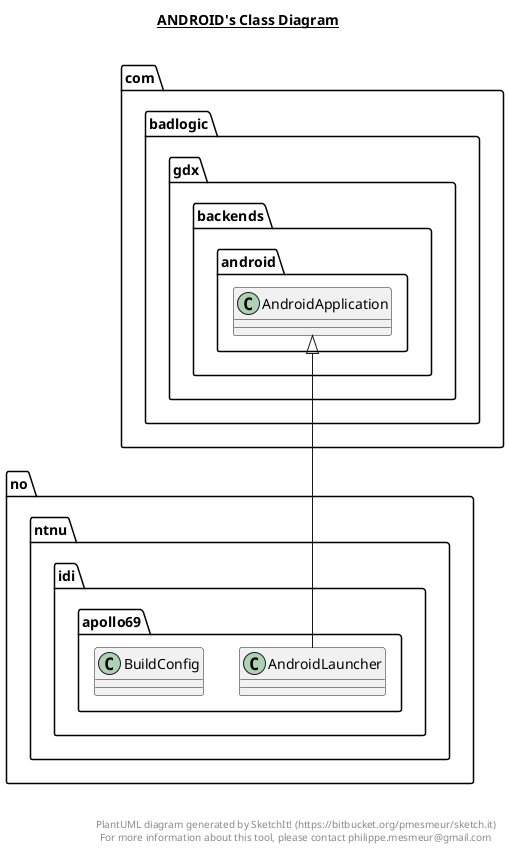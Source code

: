 @startuml

title __ANDROID's Class Diagram__\n

  namespace no.ntnu.idi.apollo69 {
    class no.ntnu.idi.apollo69.AndroidLauncher {
    }
  }
  

  namespace no.ntnu.idi.apollo69 {
    class no.ntnu.idi.apollo69.BuildConfig {
    }
  }
  

  no.ntnu.idi.apollo69.AndroidLauncher -up-|> com.badlogic.gdx.backends.android.AndroidApplication


right footer


PlantUML diagram generated by SketchIt! (https://bitbucket.org/pmesmeur/sketch.it)
For more information about this tool, please contact philippe.mesmeur@gmail.com
endfooter

@enduml
